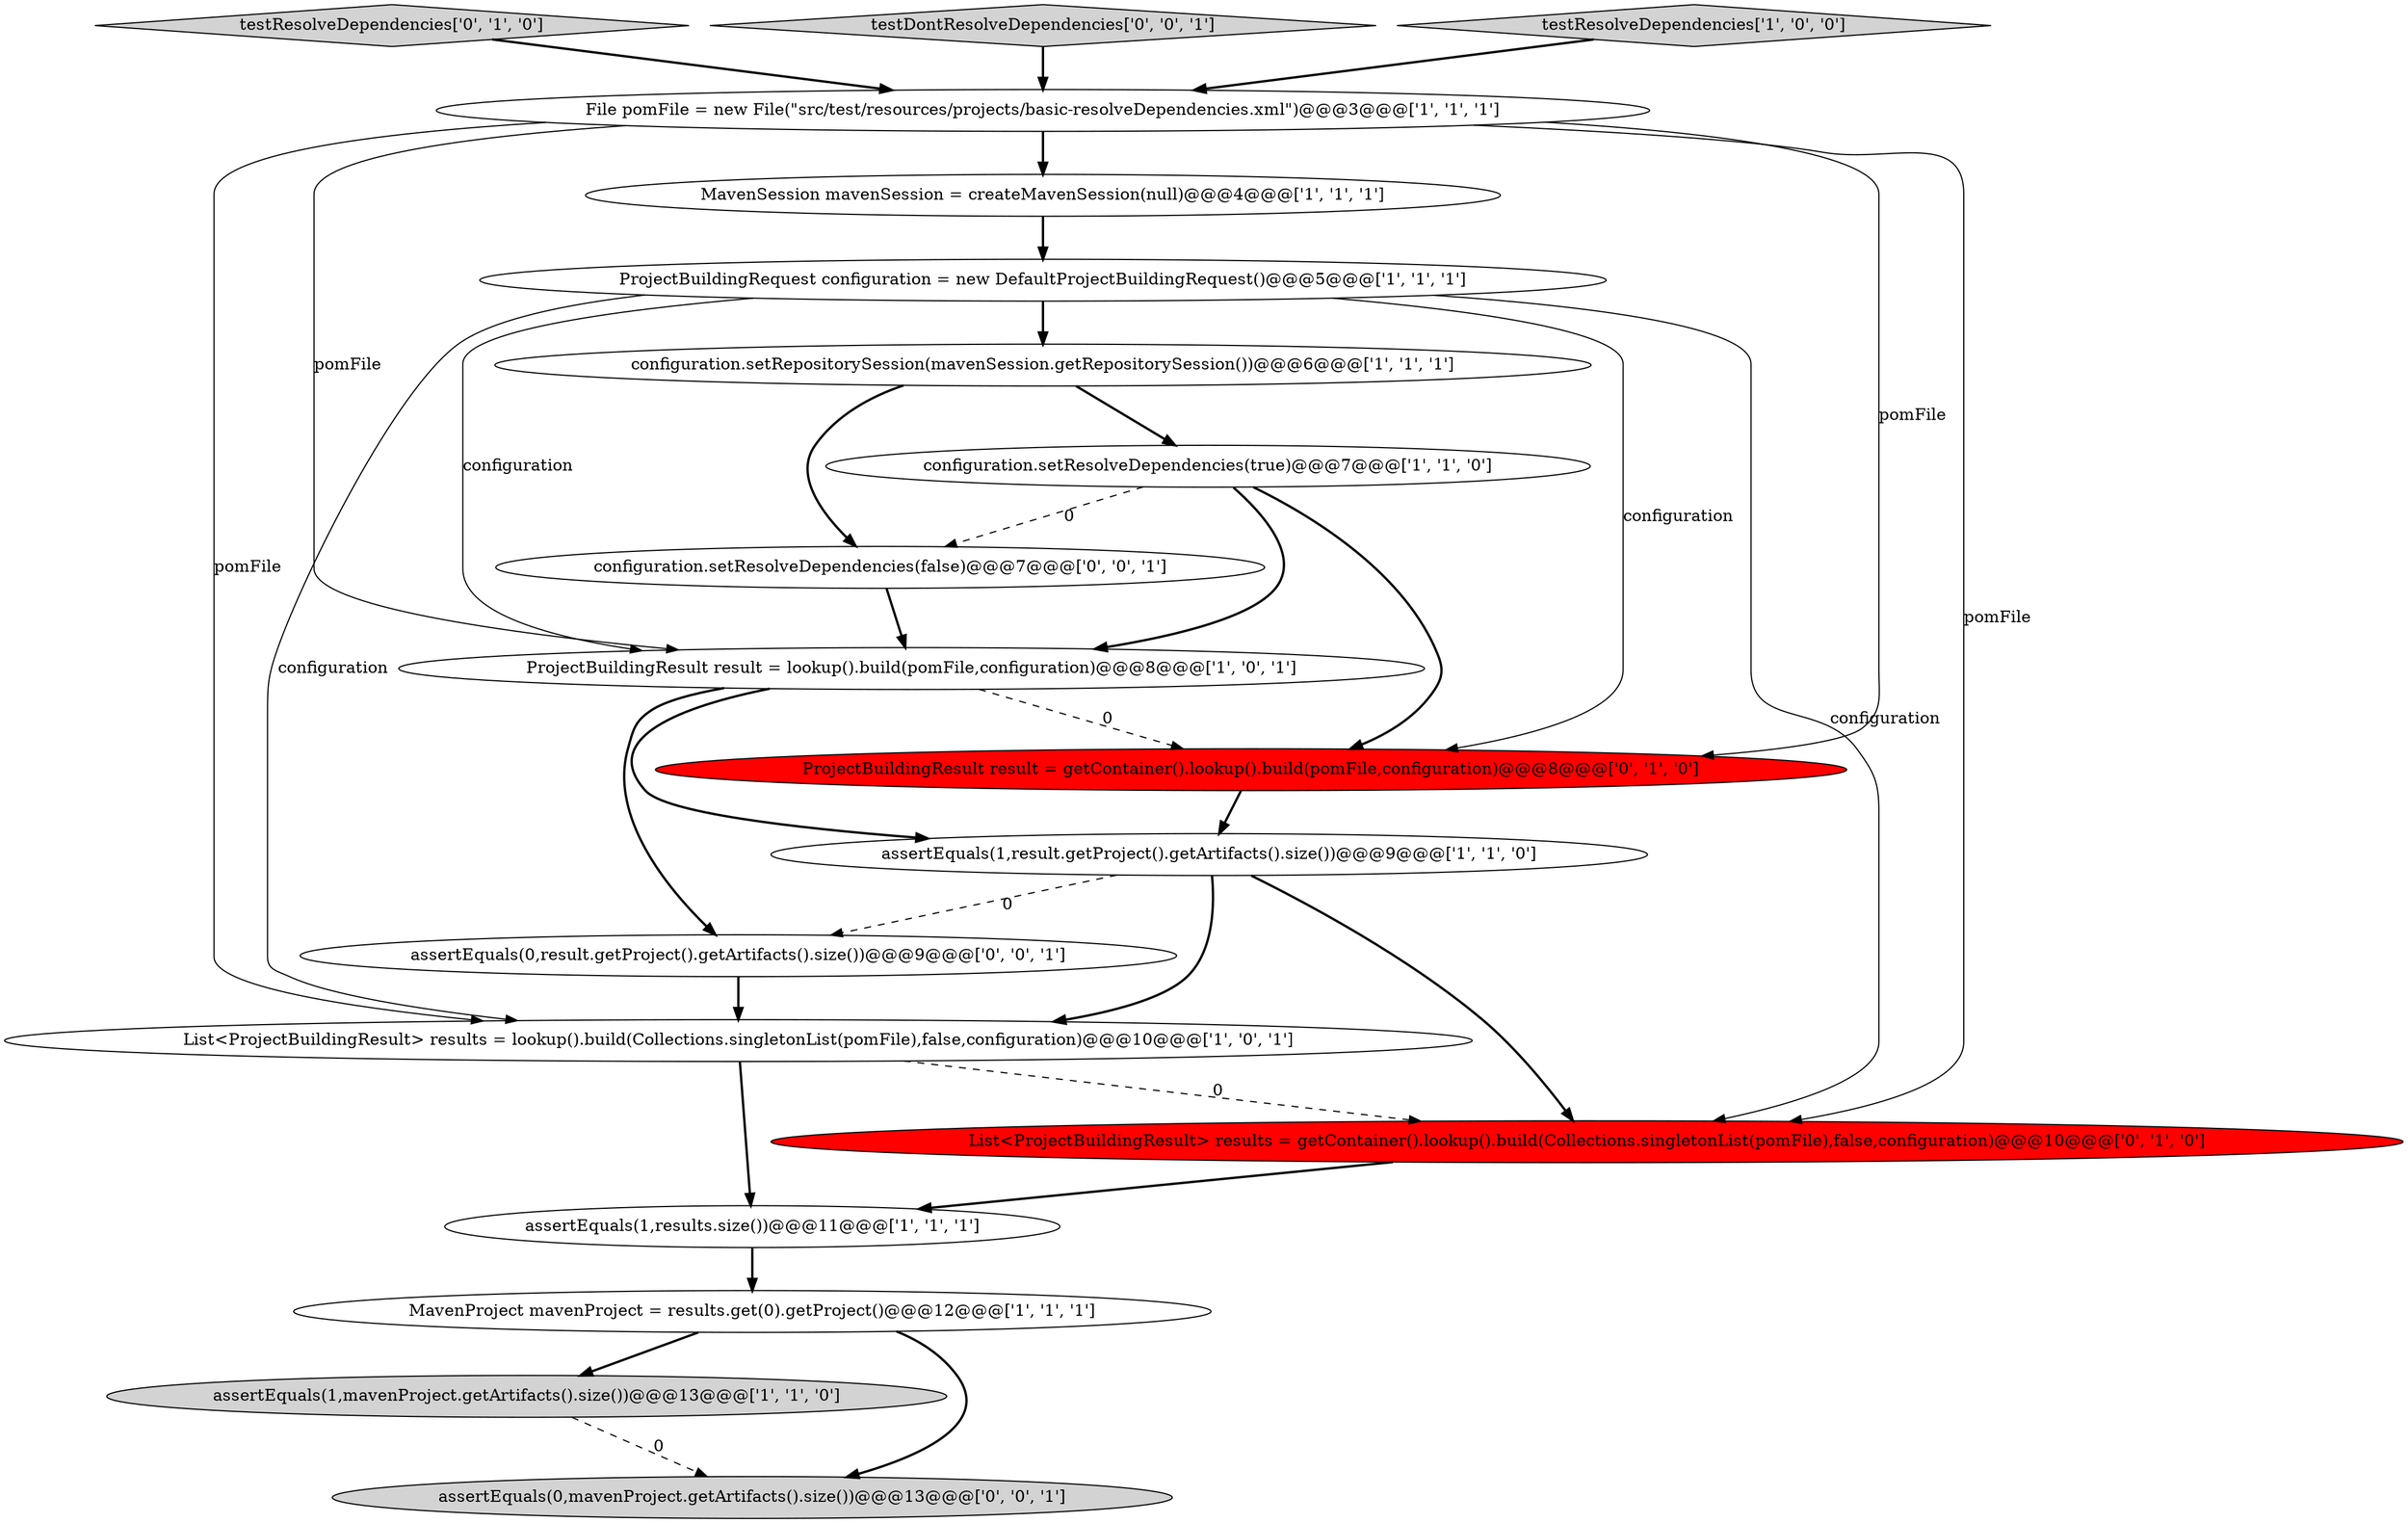 digraph {
3 [style = filled, label = "assertEquals(1,result.getProject().getArtifacts().size())@@@9@@@['1', '1', '0']", fillcolor = white, shape = ellipse image = "AAA0AAABBB1BBB"];
14 [style = filled, label = "testResolveDependencies['0', '1', '0']", fillcolor = lightgray, shape = diamond image = "AAA0AAABBB2BBB"];
6 [style = filled, label = "assertEquals(1,mavenProject.getArtifacts().size())@@@13@@@['1', '1', '0']", fillcolor = lightgray, shape = ellipse image = "AAA0AAABBB1BBB"];
15 [style = filled, label = "assertEquals(0,mavenProject.getArtifacts().size())@@@13@@@['0', '0', '1']", fillcolor = lightgray, shape = ellipse image = "AAA0AAABBB3BBB"];
12 [style = filled, label = "ProjectBuildingResult result = getContainer().lookup().build(pomFile,configuration)@@@8@@@['0', '1', '0']", fillcolor = red, shape = ellipse image = "AAA1AAABBB2BBB"];
4 [style = filled, label = "configuration.setRepositorySession(mavenSession.getRepositorySession())@@@6@@@['1', '1', '1']", fillcolor = white, shape = ellipse image = "AAA0AAABBB1BBB"];
17 [style = filled, label = "assertEquals(0,result.getProject().getArtifacts().size())@@@9@@@['0', '0', '1']", fillcolor = white, shape = ellipse image = "AAA0AAABBB3BBB"];
16 [style = filled, label = "testDontResolveDependencies['0', '0', '1']", fillcolor = lightgray, shape = diamond image = "AAA0AAABBB3BBB"];
10 [style = filled, label = "File pomFile = new File(\"src/test/resources/projects/basic-resolveDependencies.xml\")@@@3@@@['1', '1', '1']", fillcolor = white, shape = ellipse image = "AAA0AAABBB1BBB"];
11 [style = filled, label = "List<ProjectBuildingResult> results = lookup().build(Collections.singletonList(pomFile),false,configuration)@@@10@@@['1', '0', '1']", fillcolor = white, shape = ellipse image = "AAA0AAABBB1BBB"];
5 [style = filled, label = "configuration.setResolveDependencies(true)@@@7@@@['1', '1', '0']", fillcolor = white, shape = ellipse image = "AAA0AAABBB1BBB"];
7 [style = filled, label = "ProjectBuildingResult result = lookup().build(pomFile,configuration)@@@8@@@['1', '0', '1']", fillcolor = white, shape = ellipse image = "AAA0AAABBB1BBB"];
2 [style = filled, label = "MavenProject mavenProject = results.get(0).getProject()@@@12@@@['1', '1', '1']", fillcolor = white, shape = ellipse image = "AAA0AAABBB1BBB"];
8 [style = filled, label = "assertEquals(1,results.size())@@@11@@@['1', '1', '1']", fillcolor = white, shape = ellipse image = "AAA0AAABBB1BBB"];
18 [style = filled, label = "configuration.setResolveDependencies(false)@@@7@@@['0', '0', '1']", fillcolor = white, shape = ellipse image = "AAA0AAABBB3BBB"];
9 [style = filled, label = "testResolveDependencies['1', '0', '0']", fillcolor = lightgray, shape = diamond image = "AAA0AAABBB1BBB"];
1 [style = filled, label = "ProjectBuildingRequest configuration = new DefaultProjectBuildingRequest()@@@5@@@['1', '1', '1']", fillcolor = white, shape = ellipse image = "AAA0AAABBB1BBB"];
13 [style = filled, label = "List<ProjectBuildingResult> results = getContainer().lookup().build(Collections.singletonList(pomFile),false,configuration)@@@10@@@['0', '1', '0']", fillcolor = red, shape = ellipse image = "AAA1AAABBB2BBB"];
0 [style = filled, label = "MavenSession mavenSession = createMavenSession(null)@@@4@@@['1', '1', '1']", fillcolor = white, shape = ellipse image = "AAA0AAABBB1BBB"];
10->11 [style = solid, label="pomFile"];
1->4 [style = bold, label=""];
3->17 [style = dashed, label="0"];
7->17 [style = bold, label=""];
1->12 [style = solid, label="configuration"];
16->10 [style = bold, label=""];
2->6 [style = bold, label=""];
10->12 [style = solid, label="pomFile"];
3->11 [style = bold, label=""];
10->7 [style = solid, label="pomFile"];
14->10 [style = bold, label=""];
1->7 [style = solid, label="configuration"];
4->18 [style = bold, label=""];
1->11 [style = solid, label="configuration"];
9->10 [style = bold, label=""];
10->13 [style = solid, label="pomFile"];
5->18 [style = dashed, label="0"];
7->3 [style = bold, label=""];
11->13 [style = dashed, label="0"];
8->2 [style = bold, label=""];
5->12 [style = bold, label=""];
6->15 [style = dashed, label="0"];
0->1 [style = bold, label=""];
10->0 [style = bold, label=""];
2->15 [style = bold, label=""];
1->13 [style = solid, label="configuration"];
3->13 [style = bold, label=""];
7->12 [style = dashed, label="0"];
5->7 [style = bold, label=""];
11->8 [style = bold, label=""];
12->3 [style = bold, label=""];
13->8 [style = bold, label=""];
18->7 [style = bold, label=""];
4->5 [style = bold, label=""];
17->11 [style = bold, label=""];
}
